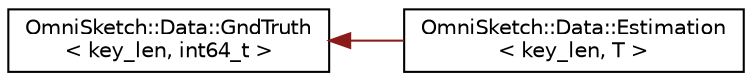 digraph "Graphical Class Hierarchy"
{
 // LATEX_PDF_SIZE
  edge [fontname="Helvetica",fontsize="10",labelfontname="Helvetica",labelfontsize="10"];
  node [fontname="Helvetica",fontsize="10",shape=record];
  rankdir="LR";
  Node0 [label="OmniSketch::Data::GndTruth\l\< key_len, int64_t \>",height=0.2,width=0.4,color="black", fillcolor="white", style="filled",URL="$class_omni_sketch_1_1_data_1_1_gnd_truth.html",tooltip=" "];
  Node0 -> Node1 [dir="back",color="firebrick4",fontsize="10",style="solid",fontname="Helvetica"];
  Node1 [label="OmniSketch::Data::Estimation\l\< key_len, T \>",height=0.2,width=0.4,color="black", fillcolor="white", style="filled",URL="$class_omni_sketch_1_1_data_1_1_estimation.html",tooltip="Output of sketch as estimation of ground truth."];
}

